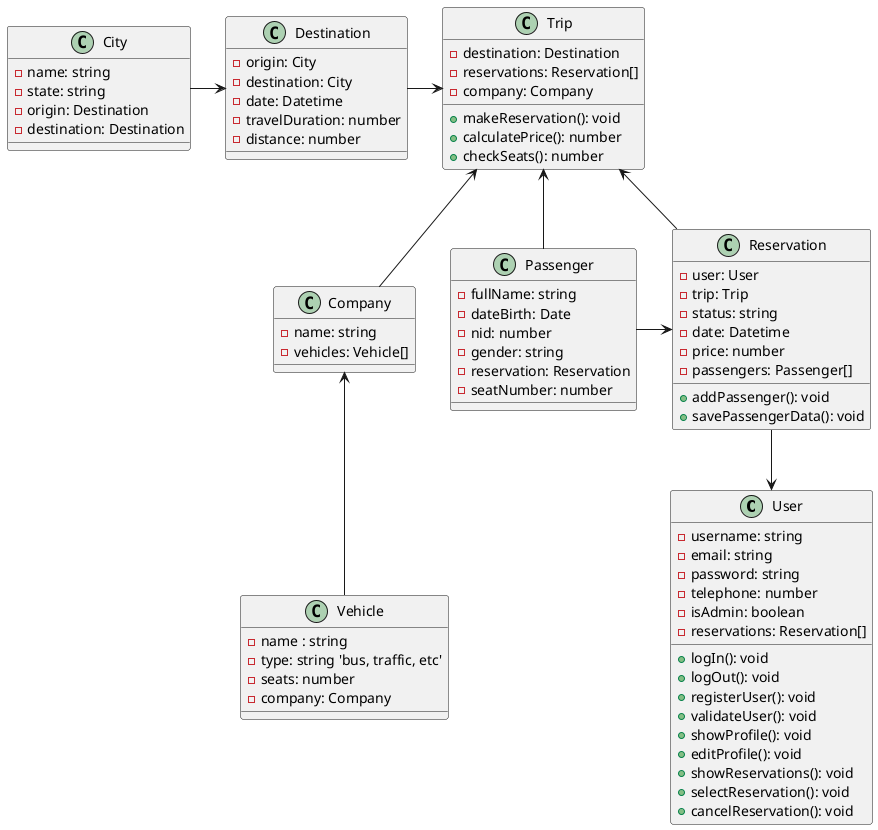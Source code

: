 @startuml PlatformUM

''' Aplication class diagram that provides travel services'''

class User {
    - username: string
    - email: string
    - password: string
    - telephone: number
    - isAdmin: boolean
    - reservations: Reservation[]
    + logIn(): void
    + logOut(): void
    + registerUser(): void
    + validateUser(): void
    + showProfile(): void
    + editProfile(): void
    + showReservations(): void
    + selectReservation(): void
    + cancelReservation(): void
}

' Add data of the vehicle
class Vehicle {
    - name : string
    - type: string 'bus, traffic, etc'
    - seats: number
    - company: Company
}

' *Add data of the company
class Company {
    - name: string
    - vehicles: Vehicle[]
}

class Destination {
    - origin: City
    - destination: City
    - date: Datetime
    - travelDuration: number
    - distance: number
}

class Trip {
    - destination: Destination
    - reservations: Reservation[]
    - company: Company
    + makeReservation(): void
    + calculatePrice(): number
    + checkSeats(): number
}

class Reservation {
    - user: User
    - trip: Trip
    - status: string
    - date: Datetime
    - price: number
    - passengers: Passenger[]
    + addPassenger(): void
    + savePassengerData(): void
}

class City {
    - name: string
    - state: string
    - origin: Destination
    - destination: Destination
}

class Passenger {
    - fullName: string
    - dateBirth: Date
    - nid: number
    - gender: string
    - reservation: Reservation
    - seatNumber: number
}

City -r-> Destination
Destination -r-> Trip
Passenger --r--> Reservation
Passenger -u-> Trip
Reservation -d-> Trip
Reservation -d-> User
Vehicle -u-> Company
Company -u-> Trip
 
@enduml

